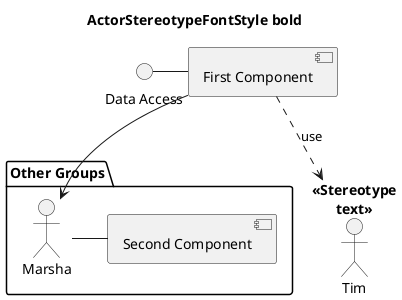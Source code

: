 @startuml
title ActorStereotypeFontStyle bold
'!include ../../../plantuml-styles/plantuml-ae-skinparam-ex.iuml
skinparam ActorStereotypeFontStyle bold

actor Tim <<Stereotype\ntext>>

interface "Data Access" as DA

DA - [First Component]
[First Component] ..> Tim : use

package "Other Groups" {
Marsha - [Second Component]

[First Component] --> Marsha
}

@enduml